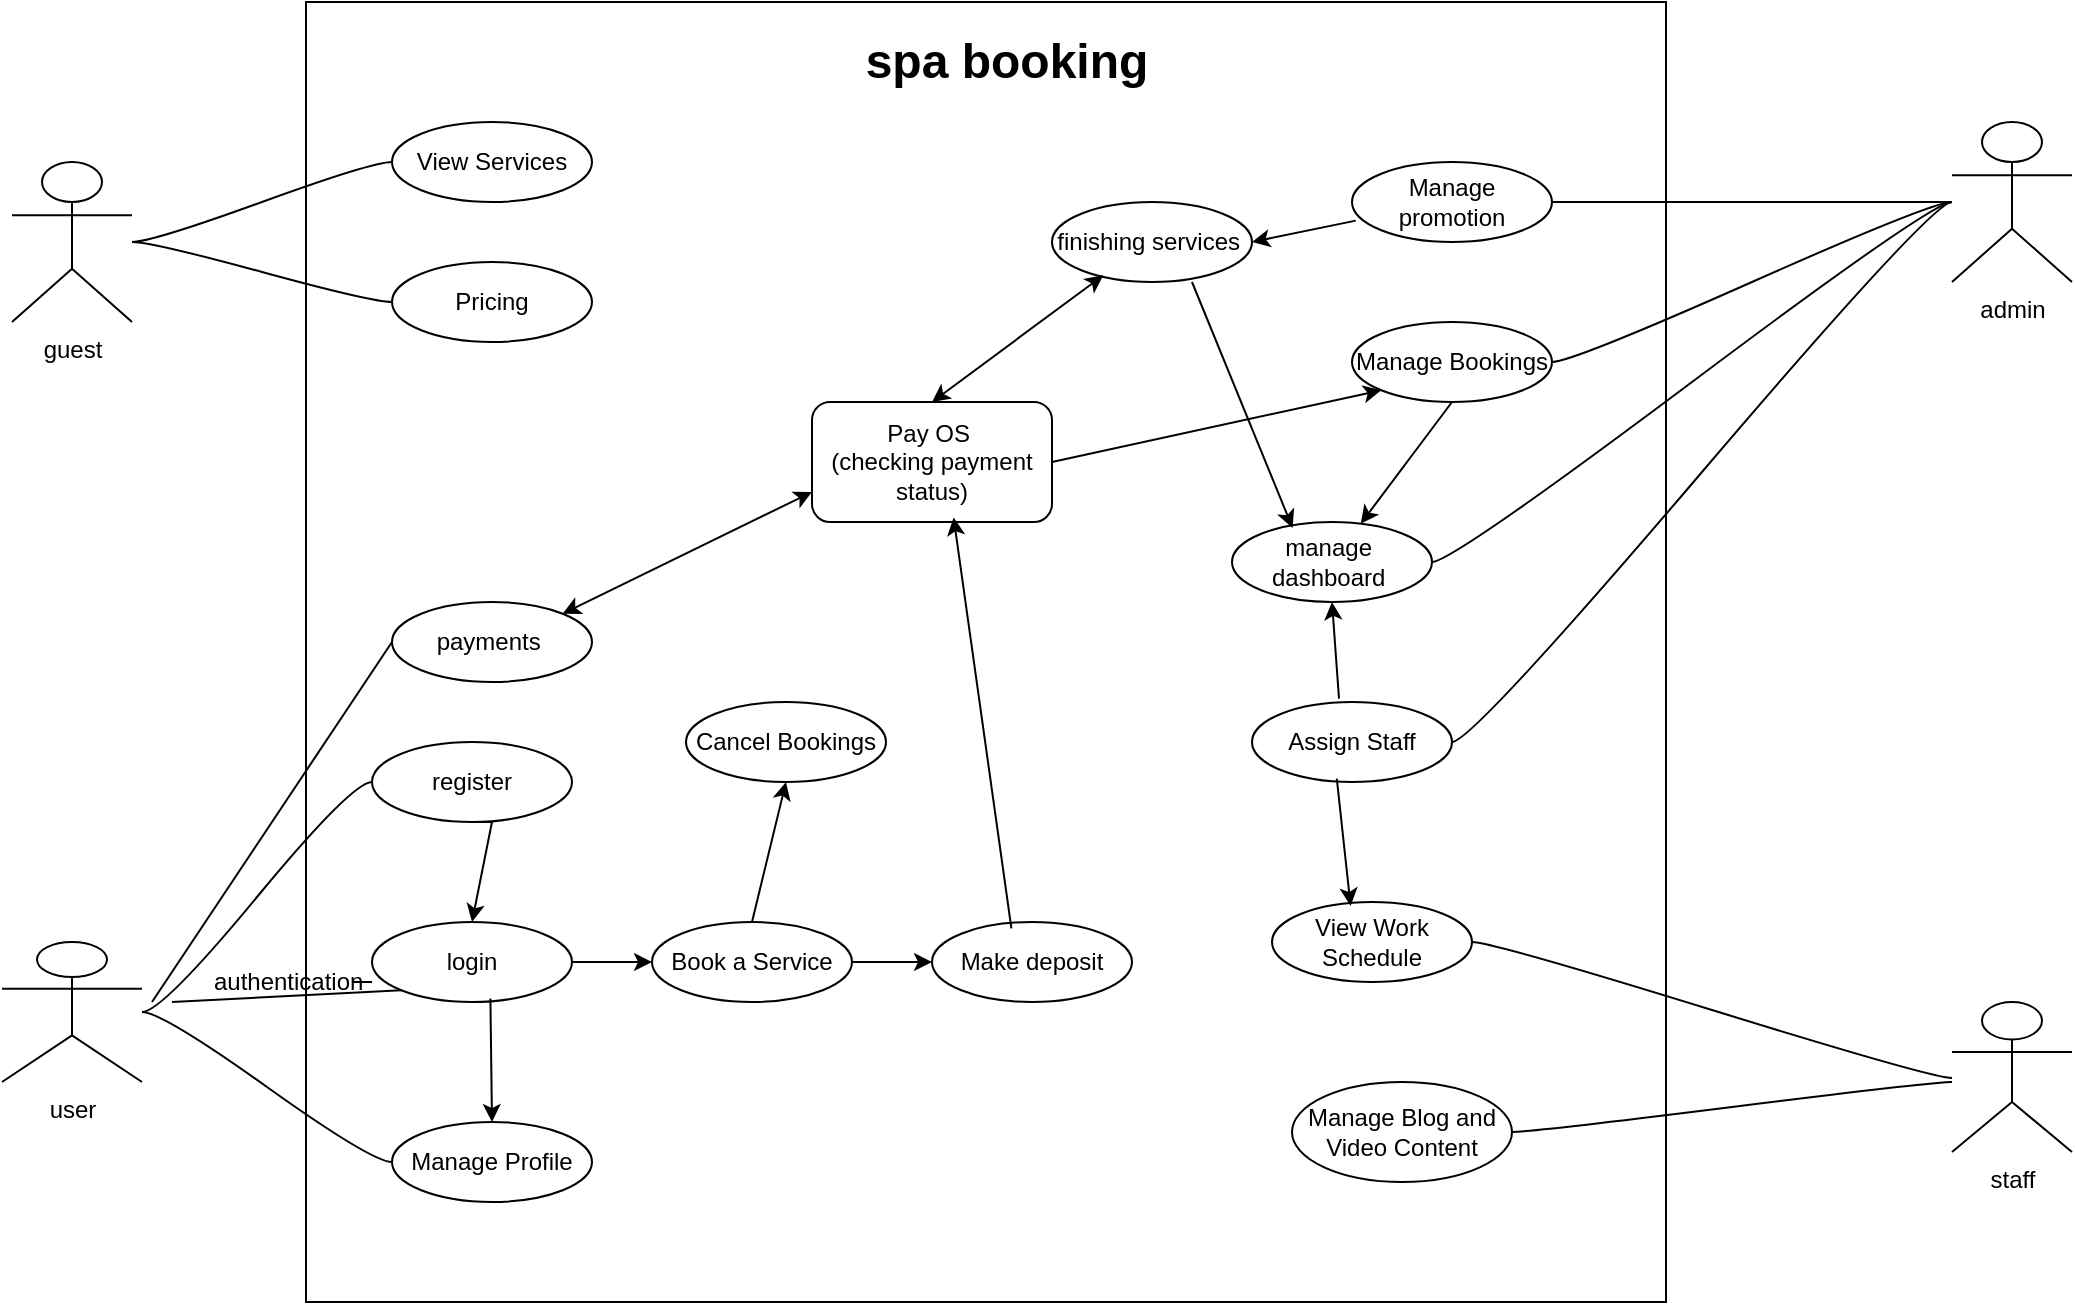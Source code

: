 <mxfile version="26.1.1" pages="4">
  <diagram name="Page-1" id="7zKPzDmCQBeUf0sHkTC4">
    <mxGraphModel dx="3163" dy="777" grid="1" gridSize="10" guides="1" tooltips="1" connect="1" arrows="1" fold="1" page="1" pageScale="1" pageWidth="827" pageHeight="1169" background="#ffffff" math="0" shadow="0">
      <root>
        <mxCell id="0" />
        <mxCell id="1" parent="0" />
        <mxCell id="4Pg1_wZAVB19BAB4jAuh-1" value="staff" style="shape=umlActor;html=1;verticalLabelPosition=bottom;verticalAlign=top;align=center;labelBackgroundColor=none;" vertex="1" parent="1">
          <mxGeometry x="120" y="580" width="60" height="75" as="geometry" />
        </mxCell>
        <mxCell id="LsU0wOQKy5e7IAzo19QR-2" value="guest" style="shape=umlActor;html=1;verticalLabelPosition=bottom;verticalAlign=top;align=center;labelBackgroundColor=none;" vertex="1" parent="1">
          <mxGeometry x="-850" y="160" width="60" height="80" as="geometry" />
        </mxCell>
        <mxCell id="LsU0wOQKy5e7IAzo19QR-3" value="user&lt;div&gt;&lt;br&gt;&lt;/div&gt;" style="shape=umlActor;html=1;verticalLabelPosition=bottom;verticalAlign=top;align=center;labelBackgroundColor=none;" vertex="1" parent="1">
          <mxGeometry x="-855" y="550" width="70" height="70" as="geometry" />
        </mxCell>
        <mxCell id="LsU0wOQKy5e7IAzo19QR-6" value="admin" style="shape=umlActor;html=1;verticalLabelPosition=bottom;verticalAlign=top;align=center;labelBackgroundColor=none;" vertex="1" parent="1">
          <mxGeometry x="120" y="140" width="60" height="80" as="geometry" />
        </mxCell>
        <mxCell id="LsU0wOQKy5e7IAzo19QR-17" value="" style="verticalLabelPosition=bottom;verticalAlign=top;html=1;shadow=0;dashed=0;strokeWidth=1;shape=mxgraph.ios.iBgFlat;labelBackgroundColor=none;" vertex="1" parent="1">
          <mxGeometry x="-703" y="80" width="680" height="650" as="geometry" />
        </mxCell>
        <mxCell id="LsU0wOQKy5e7IAzo19QR-20" value="spa booking" style="text;strokeColor=none;fillColor=none;html=1;fontSize=24;fontStyle=1;verticalAlign=middle;align=center;labelBackgroundColor=none;" vertex="1" parent="1">
          <mxGeometry x="-403" y="90" width="100" height="40" as="geometry" />
        </mxCell>
        <mxCell id="LsU0wOQKy5e7IAzo19QR-40" style="edgeStyle=entityRelationEdgeStyle;rounded=0;orthogonalLoop=1;jettySize=auto;html=1;startArrow=none;endArrow=none;segment=10;curved=1;sourcePerimeterSpacing=0;targetPerimeterSpacing=0;labelBackgroundColor=none;fontColor=default;" edge="1" parent="1" source="LsU0wOQKy5e7IAzo19QR-21" target="LsU0wOQKy5e7IAzo19QR-3">
          <mxGeometry relative="1" as="geometry" />
        </mxCell>
        <mxCell id="LsU0wOQKy5e7IAzo19QR-21" value="register" style="ellipse;whiteSpace=wrap;html=1;align=center;newEdgeStyle={&quot;edgeStyle&quot;:&quot;entityRelationEdgeStyle&quot;,&quot;startArrow&quot;:&quot;none&quot;,&quot;endArrow&quot;:&quot;none&quot;,&quot;segment&quot;:10,&quot;curved&quot;:1,&quot;sourcePerimeterSpacing&quot;:0,&quot;targetPerimeterSpacing&quot;:0};treeFolding=1;treeMoving=1;labelBackgroundColor=none;" vertex="1" parent="1">
          <mxGeometry x="-670" y="450" width="100" height="40" as="geometry" />
        </mxCell>
        <mxCell id="LsU0wOQKy5e7IAzo19QR-22" value="login" style="ellipse;whiteSpace=wrap;html=1;align=center;newEdgeStyle={&quot;edgeStyle&quot;:&quot;entityRelationEdgeStyle&quot;,&quot;startArrow&quot;:&quot;none&quot;,&quot;endArrow&quot;:&quot;none&quot;,&quot;segment&quot;:10,&quot;curved&quot;:1,&quot;sourcePerimeterSpacing&quot;:0,&quot;targetPerimeterSpacing&quot;:0};treeFolding=1;treeMoving=1;labelBackgroundColor=none;" vertex="1" parent="1">
          <mxGeometry x="-670" y="540" width="100" height="40" as="geometry" />
        </mxCell>
        <mxCell id="LsU0wOQKy5e7IAzo19QR-37" style="edgeStyle=entityRelationEdgeStyle;rounded=0;orthogonalLoop=1;jettySize=auto;html=1;startArrow=none;endArrow=none;segment=10;curved=1;sourcePerimeterSpacing=0;targetPerimeterSpacing=0;labelBackgroundColor=none;fontColor=default;" edge="1" parent="1" source="LsU0wOQKy5e7IAzo19QR-23" target="LsU0wOQKy5e7IAzo19QR-2">
          <mxGeometry relative="1" as="geometry" />
        </mxCell>
        <mxCell id="LsU0wOQKy5e7IAzo19QR-23" value="View Services" style="ellipse;whiteSpace=wrap;html=1;align=center;newEdgeStyle={&quot;edgeStyle&quot;:&quot;entityRelationEdgeStyle&quot;,&quot;startArrow&quot;:&quot;none&quot;,&quot;endArrow&quot;:&quot;none&quot;,&quot;segment&quot;:10,&quot;curved&quot;:1,&quot;sourcePerimeterSpacing&quot;:0,&quot;targetPerimeterSpacing&quot;:0};treeFolding=1;treeMoving=1;labelBackgroundColor=none;" vertex="1" parent="1">
          <mxGeometry x="-660" y="140" width="100" height="40" as="geometry" />
        </mxCell>
        <mxCell id="LsU0wOQKy5e7IAzo19QR-39" style="edgeStyle=entityRelationEdgeStyle;rounded=0;orthogonalLoop=1;jettySize=auto;html=1;startArrow=none;endArrow=none;segment=10;curved=1;sourcePerimeterSpacing=0;targetPerimeterSpacing=0;labelBackgroundColor=none;fontColor=default;" edge="1" parent="1" source="LsU0wOQKy5e7IAzo19QR-24" target="LsU0wOQKy5e7IAzo19QR-2">
          <mxGeometry relative="1" as="geometry">
            <mxPoint x="-770" y="230" as="targetPoint" />
          </mxGeometry>
        </mxCell>
        <mxCell id="LsU0wOQKy5e7IAzo19QR-24" value="Pricing" style="ellipse;whiteSpace=wrap;html=1;align=center;newEdgeStyle={&quot;edgeStyle&quot;:&quot;entityRelationEdgeStyle&quot;,&quot;startArrow&quot;:&quot;none&quot;,&quot;endArrow&quot;:&quot;none&quot;,&quot;segment&quot;:10,&quot;curved&quot;:1,&quot;sourcePerimeterSpacing&quot;:0,&quot;targetPerimeterSpacing&quot;:0};treeFolding=1;treeMoving=1;labelBackgroundColor=none;" vertex="1" parent="1">
          <mxGeometry x="-660" y="210" width="100" height="40" as="geometry" />
        </mxCell>
        <mxCell id="LsU0wOQKy5e7IAzo19QR-43" style="edgeStyle=entityRelationEdgeStyle;rounded=0;orthogonalLoop=1;jettySize=auto;html=1;startArrow=none;endArrow=none;segment=10;curved=1;sourcePerimeterSpacing=0;targetPerimeterSpacing=0;labelBackgroundColor=none;fontColor=default;" edge="1" parent="1" source="LsU0wOQKy5e7IAzo19QR-25" target="LsU0wOQKy5e7IAzo19QR-3">
          <mxGeometry relative="1" as="geometry" />
        </mxCell>
        <mxCell id="LsU0wOQKy5e7IAzo19QR-25" value="Manage Profile" style="ellipse;whiteSpace=wrap;html=1;align=center;newEdgeStyle={&quot;edgeStyle&quot;:&quot;entityRelationEdgeStyle&quot;,&quot;startArrow&quot;:&quot;none&quot;,&quot;endArrow&quot;:&quot;none&quot;,&quot;segment&quot;:10,&quot;curved&quot;:1,&quot;sourcePerimeterSpacing&quot;:0,&quot;targetPerimeterSpacing&quot;:0};treeFolding=1;treeMoving=1;labelBackgroundColor=none;" vertex="1" parent="1">
          <mxGeometry x="-660" y="640" width="100" height="40" as="geometry" />
        </mxCell>
        <mxCell id="LsU0wOQKy5e7IAzo19QR-26" value="Book a Service" style="ellipse;whiteSpace=wrap;html=1;align=center;newEdgeStyle={&quot;edgeStyle&quot;:&quot;entityRelationEdgeStyle&quot;,&quot;startArrow&quot;:&quot;none&quot;,&quot;endArrow&quot;:&quot;none&quot;,&quot;segment&quot;:10,&quot;curved&quot;:1,&quot;sourcePerimeterSpacing&quot;:0,&quot;targetPerimeterSpacing&quot;:0};treeFolding=1;treeMoving=1;labelBackgroundColor=none;" vertex="1" parent="1">
          <mxGeometry x="-530" y="540" width="100" height="40" as="geometry" />
        </mxCell>
        <mxCell id="LsU0wOQKy5e7IAzo19QR-27" value="Make&amp;nbsp;deposit" style="ellipse;whiteSpace=wrap;html=1;align=center;newEdgeStyle={&quot;edgeStyle&quot;:&quot;entityRelationEdgeStyle&quot;,&quot;startArrow&quot;:&quot;none&quot;,&quot;endArrow&quot;:&quot;none&quot;,&quot;segment&quot;:10,&quot;curved&quot;:1,&quot;sourcePerimeterSpacing&quot;:0,&quot;targetPerimeterSpacing&quot;:0};treeFolding=1;treeMoving=1;labelBackgroundColor=none;" vertex="1" parent="1">
          <mxGeometry x="-390" y="540" width="100" height="40" as="geometry" />
        </mxCell>
        <mxCell id="LsU0wOQKy5e7IAzo19QR-28" value="Cancel Bookings" style="ellipse;whiteSpace=wrap;html=1;align=center;newEdgeStyle={&quot;edgeStyle&quot;:&quot;entityRelationEdgeStyle&quot;,&quot;startArrow&quot;:&quot;none&quot;,&quot;endArrow&quot;:&quot;none&quot;,&quot;segment&quot;:10,&quot;curved&quot;:1,&quot;sourcePerimeterSpacing&quot;:0,&quot;targetPerimeterSpacing&quot;:0};treeFolding=1;treeMoving=1;labelBackgroundColor=none;" vertex="1" parent="1">
          <mxGeometry x="-513" y="430" width="100" height="40" as="geometry" />
        </mxCell>
        <mxCell id="LsU0wOQKy5e7IAzo19QR-92" style="edgeStyle=entityRelationEdgeStyle;rounded=0;orthogonalLoop=1;jettySize=auto;html=1;startArrow=none;endArrow=none;segment=10;curved=1;sourcePerimeterSpacing=0;targetPerimeterSpacing=0;labelBackgroundColor=none;fontColor=default;" edge="1" parent="1" source="LsU0wOQKy5e7IAzo19QR-31">
          <mxGeometry relative="1" as="geometry">
            <mxPoint x="120" y="620" as="targetPoint" />
            <Array as="points">
              <mxPoint x="120" y="630" />
            </Array>
          </mxGeometry>
        </mxCell>
        <mxCell id="LsU0wOQKy5e7IAzo19QR-31" value="Manage Blog and Video Content" style="ellipse;whiteSpace=wrap;html=1;align=center;newEdgeStyle={&quot;edgeStyle&quot;:&quot;entityRelationEdgeStyle&quot;,&quot;startArrow&quot;:&quot;none&quot;,&quot;endArrow&quot;:&quot;none&quot;,&quot;segment&quot;:10,&quot;curved&quot;:1,&quot;sourcePerimeterSpacing&quot;:0,&quot;targetPerimeterSpacing&quot;:0};treeFolding=1;treeMoving=1;labelBackgroundColor=none;" vertex="1" parent="1">
          <mxGeometry x="-210" y="620" width="110" height="50" as="geometry" />
        </mxCell>
        <mxCell id="LsU0wOQKy5e7IAzo19QR-32" value="View Work Schedule" style="ellipse;whiteSpace=wrap;html=1;align=center;newEdgeStyle={&quot;edgeStyle&quot;:&quot;entityRelationEdgeStyle&quot;,&quot;startArrow&quot;:&quot;none&quot;,&quot;endArrow&quot;:&quot;none&quot;,&quot;segment&quot;:10,&quot;curved&quot;:1,&quot;sourcePerimeterSpacing&quot;:0,&quot;targetPerimeterSpacing&quot;:0};treeFolding=1;treeMoving=1;labelBackgroundColor=none;" vertex="1" parent="1">
          <mxGeometry x="-220" y="530" width="100" height="40" as="geometry" />
        </mxCell>
        <mxCell id="LsU0wOQKy5e7IAzo19QR-53" style="edgeStyle=entityRelationEdgeStyle;rounded=0;orthogonalLoop=1;jettySize=auto;html=1;startArrow=none;endArrow=none;segment=10;curved=1;sourcePerimeterSpacing=0;targetPerimeterSpacing=0;labelBackgroundColor=none;fontColor=default;" edge="1" parent="1" source="LsU0wOQKy5e7IAzo19QR-33" target="LsU0wOQKy5e7IAzo19QR-6">
          <mxGeometry relative="1" as="geometry" />
        </mxCell>
        <mxCell id="LsU0wOQKy5e7IAzo19QR-33" value="Manage Bookings" style="ellipse;whiteSpace=wrap;html=1;align=center;newEdgeStyle={&quot;edgeStyle&quot;:&quot;entityRelationEdgeStyle&quot;,&quot;startArrow&quot;:&quot;none&quot;,&quot;endArrow&quot;:&quot;none&quot;,&quot;segment&quot;:10,&quot;curved&quot;:1,&quot;sourcePerimeterSpacing&quot;:0,&quot;targetPerimeterSpacing&quot;:0};treeFolding=1;treeMoving=1;labelBackgroundColor=none;" vertex="1" parent="1">
          <mxGeometry x="-180" y="240" width="100" height="40" as="geometry" />
        </mxCell>
        <mxCell id="LsU0wOQKy5e7IAzo19QR-54" style="edgeStyle=entityRelationEdgeStyle;rounded=0;orthogonalLoop=1;jettySize=auto;html=1;startArrow=none;endArrow=none;segment=10;curved=1;sourcePerimeterSpacing=0;targetPerimeterSpacing=0;labelBackgroundColor=none;fontColor=default;" edge="1" parent="1" source="LsU0wOQKy5e7IAzo19QR-34" target="LsU0wOQKy5e7IAzo19QR-6">
          <mxGeometry relative="1" as="geometry" />
        </mxCell>
        <mxCell id="LsU0wOQKy5e7IAzo19QR-34" value="Assign Staff" style="ellipse;whiteSpace=wrap;html=1;align=center;newEdgeStyle={&quot;edgeStyle&quot;:&quot;entityRelationEdgeStyle&quot;,&quot;startArrow&quot;:&quot;none&quot;,&quot;endArrow&quot;:&quot;none&quot;,&quot;segment&quot;:10,&quot;curved&quot;:1,&quot;sourcePerimeterSpacing&quot;:0,&quot;targetPerimeterSpacing&quot;:0};treeFolding=1;treeMoving=1;labelBackgroundColor=none;" vertex="1" parent="1">
          <mxGeometry x="-230" y="430" width="100" height="40" as="geometry" />
        </mxCell>
        <mxCell id="LsU0wOQKy5e7IAzo19QR-52" style="edgeStyle=entityRelationEdgeStyle;rounded=0;orthogonalLoop=1;jettySize=auto;html=1;startArrow=none;endArrow=none;segment=10;curved=1;sourcePerimeterSpacing=0;targetPerimeterSpacing=0;labelBackgroundColor=none;fontColor=default;" edge="1" parent="1" source="LsU0wOQKy5e7IAzo19QR-35" target="LsU0wOQKy5e7IAzo19QR-6">
          <mxGeometry relative="1" as="geometry" />
        </mxCell>
        <mxCell id="LsU0wOQKy5e7IAzo19QR-35" value="Manage promotion" style="ellipse;whiteSpace=wrap;html=1;align=center;newEdgeStyle={&quot;edgeStyle&quot;:&quot;entityRelationEdgeStyle&quot;,&quot;startArrow&quot;:&quot;none&quot;,&quot;endArrow&quot;:&quot;none&quot;,&quot;segment&quot;:10,&quot;curved&quot;:1,&quot;sourcePerimeterSpacing&quot;:0,&quot;targetPerimeterSpacing&quot;:0};treeFolding=1;treeMoving=1;labelBackgroundColor=none;" vertex="1" parent="1">
          <mxGeometry x="-180" y="160" width="100" height="40" as="geometry" />
        </mxCell>
        <mxCell id="LsU0wOQKy5e7IAzo19QR-55" style="edgeStyle=entityRelationEdgeStyle;rounded=0;orthogonalLoop=1;jettySize=auto;html=1;startArrow=none;endArrow=none;segment=10;curved=1;sourcePerimeterSpacing=0;targetPerimeterSpacing=0;labelBackgroundColor=none;fontColor=default;" edge="1" parent="1" source="LsU0wOQKy5e7IAzo19QR-36" target="LsU0wOQKy5e7IAzo19QR-6">
          <mxGeometry relative="1" as="geometry" />
        </mxCell>
        <mxCell id="LsU0wOQKy5e7IAzo19QR-36" value="manage&amp;nbsp; dashboard&amp;nbsp;" style="ellipse;whiteSpace=wrap;html=1;align=center;newEdgeStyle={&quot;edgeStyle&quot;:&quot;entityRelationEdgeStyle&quot;,&quot;startArrow&quot;:&quot;none&quot;,&quot;endArrow&quot;:&quot;none&quot;,&quot;segment&quot;:10,&quot;curved&quot;:1,&quot;sourcePerimeterSpacing&quot;:0,&quot;targetPerimeterSpacing&quot;:0};treeFolding=1;treeMoving=1;labelBackgroundColor=none;" vertex="1" parent="1">
          <mxGeometry x="-240" y="340" width="100" height="40" as="geometry" />
        </mxCell>
        <mxCell id="LsU0wOQKy5e7IAzo19QR-58" value="" style="endArrow=classic;html=1;rounded=0;entryX=0.5;entryY=0;entryDx=0;entryDy=0;exitX=0.5;exitY=1;exitDx=0;exitDy=0;labelBackgroundColor=none;fontColor=default;" edge="1" parent="1" source="LsU0wOQKy5e7IAzo19QR-21" target="LsU0wOQKy5e7IAzo19QR-22">
          <mxGeometry width="50" height="50" relative="1" as="geometry">
            <mxPoint x="-580" y="510" as="sourcePoint" />
            <mxPoint x="-530" y="460" as="targetPoint" />
            <Array as="points">
              <mxPoint x="-610" y="490" />
            </Array>
          </mxGeometry>
        </mxCell>
        <mxCell id="LsU0wOQKy5e7IAzo19QR-63" value="" style="endArrow=classic;html=1;rounded=0;entryX=0;entryY=0.5;entryDx=0;entryDy=0;exitX=1;exitY=0.5;exitDx=0;exitDy=0;labelBackgroundColor=none;fontColor=default;" edge="1" parent="1" source="LsU0wOQKy5e7IAzo19QR-22" target="LsU0wOQKy5e7IAzo19QR-26">
          <mxGeometry width="50" height="50" relative="1" as="geometry">
            <mxPoint x="-620" y="510" as="sourcePoint" />
            <mxPoint x="-570" y="460" as="targetPoint" />
          </mxGeometry>
        </mxCell>
        <mxCell id="LsU0wOQKy5e7IAzo19QR-65" value="" style="endArrow=classic;html=1;rounded=0;entryX=0;entryY=0.5;entryDx=0;entryDy=0;exitX=1;exitY=0.5;exitDx=0;exitDy=0;labelBackgroundColor=none;fontColor=default;" edge="1" parent="1" source="LsU0wOQKy5e7IAzo19QR-26" target="LsU0wOQKy5e7IAzo19QR-27">
          <mxGeometry width="50" height="50" relative="1" as="geometry">
            <mxPoint x="-440" y="540" as="sourcePoint" />
            <mxPoint x="-410" y="540" as="targetPoint" />
          </mxGeometry>
        </mxCell>
        <mxCell id="LsU0wOQKy5e7IAzo19QR-66" value="" style="endArrow=classic;html=1;rounded=0;exitX=0.5;exitY=0;exitDx=0;exitDy=0;entryX=0.5;entryY=1;entryDx=0;entryDy=0;labelBackgroundColor=none;fontColor=default;" edge="1" parent="1" source="LsU0wOQKy5e7IAzo19QR-26" target="LsU0wOQKy5e7IAzo19QR-28">
          <mxGeometry width="50" height="50" relative="1" as="geometry">
            <mxPoint x="-620" y="510" as="sourcePoint" />
            <mxPoint x="-570" y="460" as="targetPoint" />
            <Array as="points" />
          </mxGeometry>
        </mxCell>
        <mxCell id="LsU0wOQKy5e7IAzo19QR-56" style="edgeStyle=entityRelationEdgeStyle;rounded=0;orthogonalLoop=1;jettySize=auto;html=1;startArrow=none;endArrow=none;segment=10;curved=1;sourcePerimeterSpacing=0;targetPerimeterSpacing=0;labelBackgroundColor=none;fontColor=default;" edge="1" parent="1" source="LsU0wOQKy5e7IAzo19QR-32">
          <mxGeometry relative="1" as="geometry">
            <mxPoint x="120" y="618" as="targetPoint" />
          </mxGeometry>
        </mxCell>
        <mxCell id="LsU0wOQKy5e7IAzo19QR-73" value="Pay OS&amp;nbsp;&lt;br&gt;(checking payment status)" style="rounded=1;whiteSpace=wrap;html=1;labelBackgroundColor=none;" vertex="1" parent="1">
          <mxGeometry x="-450" y="280" width="120" height="60" as="geometry" />
        </mxCell>
        <mxCell id="LsU0wOQKy5e7IAzo19QR-76" value="" style="endArrow=classic;html=1;rounded=0;entryX=0.393;entryY=0.049;entryDx=0;entryDy=0;entryPerimeter=0;exitX=0.424;exitY=0.957;exitDx=0;exitDy=0;exitPerimeter=0;labelBackgroundColor=none;fontColor=default;" edge="1" parent="1" source="LsU0wOQKy5e7IAzo19QR-34" target="LsU0wOQKy5e7IAzo19QR-32">
          <mxGeometry width="50" height="50" relative="1" as="geometry">
            <mxPoint x="-100" y="450" as="sourcePoint" />
            <mxPoint x="-50" y="400" as="targetPoint" />
            <Array as="points" />
          </mxGeometry>
        </mxCell>
        <mxCell id="LsU0wOQKy5e7IAzo19QR-77" value="" style="endArrow=classic;html=1;rounded=0;exitX=0.397;exitY=0.081;exitDx=0;exitDy=0;entryX=0.59;entryY=0.962;entryDx=0;entryDy=0;entryPerimeter=0;exitPerimeter=0;labelBackgroundColor=none;fontColor=default;" edge="1" parent="1" source="LsU0wOQKy5e7IAzo19QR-27" target="LsU0wOQKy5e7IAzo19QR-73">
          <mxGeometry width="50" height="50" relative="1" as="geometry">
            <mxPoint x="-100" y="450" as="sourcePoint" />
            <mxPoint x="-340" y="400" as="targetPoint" />
          </mxGeometry>
        </mxCell>
        <mxCell id="LsU0wOQKy5e7IAzo19QR-79" value="" style="endArrow=classic;html=1;rounded=0;entryX=0;entryY=1;entryDx=0;entryDy=0;exitX=1;exitY=0.5;exitDx=0;exitDy=0;labelBackgroundColor=none;fontColor=default;" edge="1" parent="1" source="LsU0wOQKy5e7IAzo19QR-73" target="LsU0wOQKy5e7IAzo19QR-33">
          <mxGeometry width="50" height="50" relative="1" as="geometry">
            <mxPoint x="-290" y="380" as="sourcePoint" />
            <mxPoint x="-50" y="400" as="targetPoint" />
            <Array as="points" />
          </mxGeometry>
        </mxCell>
        <mxCell id="LsU0wOQKy5e7IAzo19QR-80" value="finishing services&amp;nbsp;" style="ellipse;whiteSpace=wrap;html=1;align=center;newEdgeStyle={&quot;edgeStyle&quot;:&quot;entityRelationEdgeStyle&quot;,&quot;startArrow&quot;:&quot;none&quot;,&quot;endArrow&quot;:&quot;none&quot;,&quot;segment&quot;:10,&quot;curved&quot;:1,&quot;sourcePerimeterSpacing&quot;:0,&quot;targetPerimeterSpacing&quot;:0};treeFolding=1;treeMoving=1;labelBackgroundColor=none;" vertex="1" parent="1">
          <mxGeometry x="-330" y="180" width="100" height="40" as="geometry" />
        </mxCell>
        <mxCell id="LsU0wOQKy5e7IAzo19QR-81" value="" style="endArrow=classic;html=1;rounded=0;entryX=1;entryY=0.5;entryDx=0;entryDy=0;exitX=0.019;exitY=0.733;exitDx=0;exitDy=0;exitPerimeter=0;labelBackgroundColor=none;fontColor=default;" edge="1" parent="1" source="LsU0wOQKy5e7IAzo19QR-35" target="LsU0wOQKy5e7IAzo19QR-80">
          <mxGeometry width="50" height="50" relative="1" as="geometry">
            <mxPoint x="-100" y="450" as="sourcePoint" />
            <mxPoint x="-50" y="400" as="targetPoint" />
          </mxGeometry>
        </mxCell>
        <mxCell id="LsU0wOQKy5e7IAzo19QR-83" value="" style="endArrow=classic;html=1;rounded=0;entryX=0.5;entryY=1;entryDx=0;entryDy=0;exitX=0.435;exitY=-0.043;exitDx=0;exitDy=0;exitPerimeter=0;labelBackgroundColor=none;fontColor=default;" edge="1" parent="1" source="LsU0wOQKy5e7IAzo19QR-34" target="LsU0wOQKy5e7IAzo19QR-36">
          <mxGeometry width="50" height="50" relative="1" as="geometry">
            <mxPoint x="-100" y="450" as="sourcePoint" />
            <mxPoint x="-50" y="400" as="targetPoint" />
          </mxGeometry>
        </mxCell>
        <mxCell id="LsU0wOQKy5e7IAzo19QR-84" value="" style="endArrow=classic;html=1;rounded=0;exitX=0.5;exitY=1;exitDx=0;exitDy=0;labelBackgroundColor=none;fontColor=default;" edge="1" parent="1" source="LsU0wOQKy5e7IAzo19QR-33" target="LsU0wOQKy5e7IAzo19QR-36">
          <mxGeometry width="50" height="50" relative="1" as="geometry">
            <mxPoint x="-100" y="450" as="sourcePoint" />
            <mxPoint x="-50" y="400" as="targetPoint" />
          </mxGeometry>
        </mxCell>
        <mxCell id="LsU0wOQKy5e7IAzo19QR-85" value="payments&amp;nbsp;" style="ellipse;whiteSpace=wrap;html=1;align=center;newEdgeStyle={&quot;edgeStyle&quot;:&quot;entityRelationEdgeStyle&quot;,&quot;startArrow&quot;:&quot;none&quot;,&quot;endArrow&quot;:&quot;none&quot;,&quot;segment&quot;:10,&quot;curved&quot;:1,&quot;sourcePerimeterSpacing&quot;:0,&quot;targetPerimeterSpacing&quot;:0};treeFolding=1;treeMoving=1;labelBackgroundColor=none;" vertex="1" parent="1">
          <mxGeometry x="-660" y="380" width="100" height="40" as="geometry" />
        </mxCell>
        <mxCell id="LsU0wOQKy5e7IAzo19QR-88" value="" style="endArrow=none;html=1;rounded=0;entryX=0;entryY=0.5;entryDx=0;entryDy=0;labelBackgroundColor=none;fontColor=default;" edge="1" parent="1" target="LsU0wOQKy5e7IAzo19QR-85">
          <mxGeometry width="50" height="50" relative="1" as="geometry">
            <mxPoint x="-780" y="580" as="sourcePoint" />
            <mxPoint x="-50" y="290" as="targetPoint" />
          </mxGeometry>
        </mxCell>
        <mxCell id="LsU0wOQKy5e7IAzo19QR-89" value="" style="endArrow=classic;startArrow=classic;html=1;rounded=0;exitX=1;exitY=0;exitDx=0;exitDy=0;entryX=0;entryY=0.75;entryDx=0;entryDy=0;labelBackgroundColor=none;fontColor=default;" edge="1" parent="1" source="LsU0wOQKy5e7IAzo19QR-85" target="LsU0wOQKy5e7IAzo19QR-73">
          <mxGeometry width="50" height="50" relative="1" as="geometry">
            <mxPoint x="-100" y="450" as="sourcePoint" />
            <mxPoint x="-50" y="400" as="targetPoint" />
          </mxGeometry>
        </mxCell>
        <mxCell id="LsU0wOQKy5e7IAzo19QR-90" value="" style="endArrow=classic;startArrow=classic;html=1;rounded=0;exitX=0.5;exitY=0;exitDx=0;exitDy=0;entryX=0.256;entryY=0.917;entryDx=0;entryDy=0;entryPerimeter=0;labelBackgroundColor=none;fontColor=default;" edge="1" parent="1" source="LsU0wOQKy5e7IAzo19QR-73" target="LsU0wOQKy5e7IAzo19QR-80">
          <mxGeometry width="50" height="50" relative="1" as="geometry">
            <mxPoint x="-100" y="450" as="sourcePoint" />
            <mxPoint x="-50" y="400" as="targetPoint" />
          </mxGeometry>
        </mxCell>
        <mxCell id="LsU0wOQKy5e7IAzo19QR-91" value="" style="endArrow=classic;html=1;rounded=0;exitX=0.7;exitY=1;exitDx=0;exitDy=0;exitPerimeter=0;entryX=0.303;entryY=0.075;entryDx=0;entryDy=0;entryPerimeter=0;labelBackgroundColor=none;fontColor=default;" edge="1" parent="1" source="LsU0wOQKy5e7IAzo19QR-80" target="LsU0wOQKy5e7IAzo19QR-36">
          <mxGeometry width="50" height="50" relative="1" as="geometry">
            <mxPoint x="-100" y="450" as="sourcePoint" />
            <mxPoint x="-50" y="400" as="targetPoint" />
          </mxGeometry>
        </mxCell>
        <mxCell id="LsU0wOQKy5e7IAzo19QR-94" value="" style="endArrow=classic;html=1;rounded=0;entryX=0.5;entryY=0;entryDx=0;entryDy=0;exitX=0.592;exitY=0.956;exitDx=0;exitDy=0;exitPerimeter=0;labelBackgroundColor=none;fontColor=default;" edge="1" parent="1" source="LsU0wOQKy5e7IAzo19QR-22" target="LsU0wOQKy5e7IAzo19QR-25">
          <mxGeometry width="50" height="50" relative="1" as="geometry">
            <mxPoint x="-150" y="520" as="sourcePoint" />
            <mxPoint x="-100" y="470" as="targetPoint" />
          </mxGeometry>
        </mxCell>
        <mxCell id="LsU0wOQKy5e7IAzo19QR-98" value="" style="endArrow=none;html=1;rounded=0;labelBackgroundColor=none;fontColor=default;" edge="1" parent="1" source="LsU0wOQKy5e7IAzo19QR-96">
          <mxGeometry width="50" height="50" relative="1" as="geometry">
            <mxPoint x="-770" y="580" as="sourcePoint" />
            <mxPoint x="-670" y="570" as="targetPoint" />
          </mxGeometry>
        </mxCell>
        <mxCell id="LsU0wOQKy5e7IAzo19QR-99" value="" style="endArrow=none;html=1;rounded=0;entryX=0;entryY=1;entryDx=0;entryDy=0;labelBackgroundColor=none;fontColor=default;" edge="1" parent="1" target="LsU0wOQKy5e7IAzo19QR-22">
          <mxGeometry width="50" height="50" relative="1" as="geometry">
            <mxPoint x="-770" y="580" as="sourcePoint" />
            <mxPoint x="-670" y="570" as="targetPoint" />
          </mxGeometry>
        </mxCell>
        <mxCell id="LsU0wOQKy5e7IAzo19QR-96" value="authentication&amp;nbsp;" style="text;html=1;align=center;verticalAlign=middle;whiteSpace=wrap;rounded=0;labelBackgroundColor=none;" vertex="1" parent="1">
          <mxGeometry x="-740" y="555" width="60" height="30" as="geometry" />
        </mxCell>
      </root>
    </mxGraphModel>
  </diagram>
  <diagram id="hAhKLGBfqLEtQ5iFWKdg" name="Page-2">
    <mxGraphModel grid="1" page="1" gridSize="10" guides="1" tooltips="1" connect="1" arrows="1" fold="1" pageScale="1" pageWidth="827" pageHeight="1169" math="0" shadow="0">
      <root>
        <mxCell id="0" />
        <mxCell id="1" parent="0" />
      </root>
    </mxGraphModel>
  </diagram>
  <diagram id="pZd_e3O9YMNWygoVmcwt" name="Page-3">
    <mxGraphModel grid="1" page="1" gridSize="10" guides="1" tooltips="1" connect="1" arrows="1" fold="1" pageScale="1" pageWidth="827" pageHeight="1169" math="0" shadow="0">
      <root>
        <mxCell id="0" />
        <mxCell id="1" parent="0" />
      </root>
    </mxGraphModel>
  </diagram>
  <diagram id="JKDq4heS7d6cze6Frc4q" name="Page-4">
    <mxGraphModel grid="1" page="1" gridSize="10" guides="1" tooltips="1" connect="1" arrows="1" fold="1" pageScale="1" pageWidth="827" pageHeight="1169" math="0" shadow="0">
      <root>
        <mxCell id="0" />
        <mxCell id="1" parent="0" />
      </root>
    </mxGraphModel>
  </diagram>
</mxfile>
